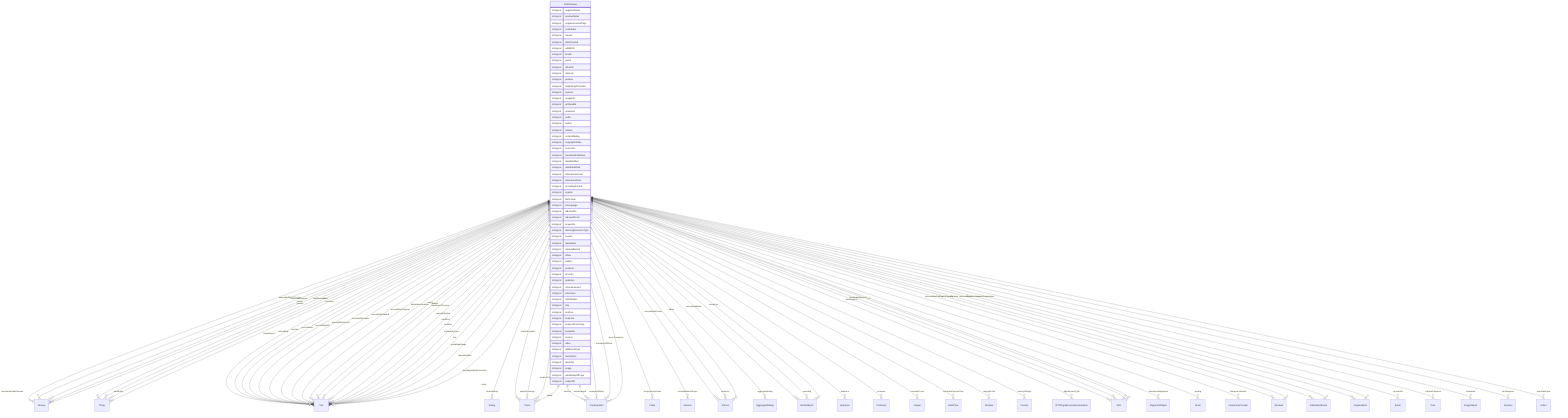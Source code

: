 erDiagram
CriticReview {
    stringList negativeNotes  
    stringList positiveNotes  
    stringList acquireLicensePage  
    stringList contributor  
    stringList creator  
    stringList dateCreated  
    stringList editEIDR  
    stringList funder  
    stringList genre  
    stringList isPartOf  
    stringList material  
    stringList position  
    stringList publishingPrinciples  
    stringList sponsor  
    stringList usageInfo  
    stringList archivedAt  
    stringList assesses  
    stringList audio  
    stringList author  
    stringList citation  
    stringList contentRating  
    stringList copyrightHolder  
    stringList correction  
    stringList creativeWorkStatus  
    stringList dateModified  
    stringList datePublished  
    stringList educationalLevel  
    stringList educationalUse  
    stringList encodingFormat  
    stringList expires  
    stringList fileFormat  
    stringList inLanguage  
    stringList isBasedOn  
    stringList isBasedOnUrl  
    stringList keywords  
    stringList learningResourceType  
    stringList license  
    stringList maintainer  
    stringList materialExtent  
    stringList offers  
    stringList pattern  
    stringList producer  
    stringList provider  
    stringList publisher  
    stringList schemaVersion  
    stringList sdLicense  
    stringList sdPublisher  
    stringList size  
    stringList teaches  
    stringList temporal  
    stringList temporalCoverage  
    stringList translator  
    stringList version  
    stringList video  
    stringList additionalType  
    stringList description  
    stringList identifier  
    stringList image  
    stringList mainEntityOfPage  
    stringList subjectOf  
}

CriticReview ||--}o Review : "associatedClaimReview"
CriticReview ||--}o Review : "associatedMediaReview"
CriticReview ||--}o Review : "associatedReview"
CriticReview ||--}o Thing : "itemReviewed"
CriticReview ||--}o Text : "reviewAspect"
CriticReview ||--}o Text : "reviewBody"
CriticReview ||--}o Rating : "reviewRating"
CriticReview ||--}o Thing : "about"
CriticReview ||--}o Place : "contentLocation"
CriticReview ||--}o CreativeWork : "hasPart"
CriticReview ||--}o Claim : "interpretedAsClaim"
CriticReview ||--}o Thing : "mainEntity"
CriticReview ||--}o Place : "spatialCoverage"
CriticReview ||--}o CreativeWork : "workExample"
CriticReview ||--}o Text : "abstract"
CriticReview ||--}o Text : "accessMode"
CriticReview ||--}o ItemList : "accessModeSufficient"
CriticReview ||--}o Text : "accessibilityAPI"
CriticReview ||--}o Text : "accessibilityControl"
CriticReview ||--}o Text : "accessibilityFeature"
CriticReview ||--}o Text : "accessibilityHazard"
CriticReview ||--}o Text : "accessibilitySummary"
CriticReview ||--}o Person : "accountablePerson"
CriticReview ||--}o AggregateRating : "aggregateRating"
CriticReview ||--}o Text : "alternativeHeadline"
CriticReview ||--}o MediaObject : "associatedMedia"
CriticReview ||--}o Audience : "audience"
CriticReview ||--}o Text : "award"
CriticReview ||--}o Text : "awards"
CriticReview ||--}o Person : "character"
CriticReview ||--}o Comment : "comment"
CriticReview ||--}o Integer : "commentCount"
CriticReview ||--}o Text : "conditionsOfAccess"
CriticReview ||--}o DateTime : "contentReferenceTime"
CriticReview ||--}o Text : "copyrightNotice"
CriticReview ||--}o Number : "copyrightYear"
CriticReview ||--}o Country : "countryOfOrigin"
CriticReview ||--}o Text : "creditText"
CriticReview ||--}o IPTCDigitalSourceEnumeration : "digitalSourceType"
CriticReview ||--}o URL : "discussionUrl"
CriticReview ||--}o Person : "editor"
CriticReview ||--}o AlignmentObject : "educationalAlignment"
CriticReview ||--}o MediaObject : "encoding"
CriticReview ||--}o MediaObject : "encodings"
CriticReview ||--}o CreativeWork : "exampleOfWork"
CriticReview ||--}o Grant : "funding"
CriticReview ||--}o Text : "headline"
CriticReview ||--}o InteractionCounter : "interactionStatistic"
CriticReview ||--}o Text : "interactivityType"
CriticReview ||--}o Boolean : "isAccessibleForFree"
CriticReview ||--}o Boolean : "isFamilyFriendly"
CriticReview ||--}o Place : "locationCreated"
CriticReview ||--}o Thing : "mentions"
CriticReview ||--}o PublicationEvent : "publication"
CriticReview ||--}o Organization : "publisherImprint"
CriticReview ||--}o Event : "recordedAt"
CriticReview ||--}o PublicationEvent : "releasedEvent"
CriticReview ||--}o Review : "review"
CriticReview ||--}o Review : "reviews"
CriticReview ||--}o Date : "sdDatePublished"
CriticReview ||--}o Organization : "sourceOrganization"
CriticReview ||--}o Place : "spatial"
CriticReview ||--}o Text : "text"
CriticReview ||--}o ImageObject : "thumbnail"
CriticReview ||--}o URL : "thumbnailUrl"
CriticReview ||--}o Duration : "timeRequired"
CriticReview ||--}o CreativeWork : "translationOfWork"
CriticReview ||--}o Text : "typicalAgeRange"
CriticReview ||--}o CreativeWork : "workTranslation"
CriticReview ||--}o Text : "alternateName"
CriticReview ||--}o Text : "disambiguatingDescription"
CriticReview ||--}o Text : "name"
CriticReview ||--}o URL : "sameAs"
CriticReview ||--}o Action : "potentialAction"
CriticReview ||--}o URL : "url"